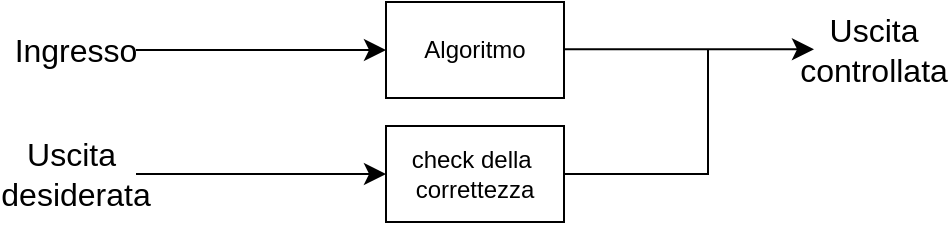 <mxfile version="24.8.0">
  <diagram name="Pagina-1" id="BcJWGKPKeZEPANybrBWA">
    <mxGraphModel dx="859" dy="477" grid="0" gridSize="10" guides="1" tooltips="1" connect="1" arrows="1" fold="1" page="0" pageScale="1" pageWidth="827" pageHeight="1169" math="0" shadow="0">
      <root>
        <mxCell id="0" />
        <mxCell id="1" parent="0" />
        <mxCell id="C0X81BvrRLIn2DtXsn1J-1" value="Ingresso" style="text;html=1;align=center;verticalAlign=middle;whiteSpace=wrap;rounded=0;fontSize=16;" vertex="1" parent="1">
          <mxGeometry x="133" y="150" width="60" height="30" as="geometry" />
        </mxCell>
        <mxCell id="C0X81BvrRLIn2DtXsn1J-2" value="Uscita&amp;nbsp;&lt;div&gt;desiderata&lt;/div&gt;" style="text;html=1;align=center;verticalAlign=middle;whiteSpace=wrap;rounded=0;fontSize=16;" vertex="1" parent="1">
          <mxGeometry x="133" y="212" width="60" height="30" as="geometry" />
        </mxCell>
        <mxCell id="C0X81BvrRLIn2DtXsn1J-3" value="Algoritmo" style="rounded=0;whiteSpace=wrap;html=1;fillColor=none;" vertex="1" parent="1">
          <mxGeometry x="318" y="141" width="89" height="48" as="geometry" />
        </mxCell>
        <mxCell id="C0X81BvrRLIn2DtXsn1J-4" value="check della&amp;nbsp;&lt;div&gt;correttezza&lt;/div&gt;" style="rounded=0;whiteSpace=wrap;html=1;fillColor=none;" vertex="1" parent="1">
          <mxGeometry x="318" y="203" width="89" height="48" as="geometry" />
        </mxCell>
        <mxCell id="C0X81BvrRLIn2DtXsn1J-5" value="Uscita controllata" style="text;html=1;align=center;verticalAlign=middle;whiteSpace=wrap;rounded=0;fontSize=16;" vertex="1" parent="1">
          <mxGeometry x="532" y="150" width="60" height="30" as="geometry" />
        </mxCell>
        <mxCell id="C0X81BvrRLIn2DtXsn1J-6" value="" style="endArrow=classic;html=1;rounded=0;fontSize=12;startSize=8;endSize=8;curved=1;exitX=1;exitY=0.5;exitDx=0;exitDy=0;entryX=0;entryY=0.5;entryDx=0;entryDy=0;" edge="1" parent="1" source="C0X81BvrRLIn2DtXsn1J-1" target="C0X81BvrRLIn2DtXsn1J-3">
          <mxGeometry width="50" height="50" relative="1" as="geometry">
            <mxPoint x="291" y="236" as="sourcePoint" />
            <mxPoint x="341" y="186" as="targetPoint" />
          </mxGeometry>
        </mxCell>
        <mxCell id="C0X81BvrRLIn2DtXsn1J-7" value="" style="endArrow=classic;html=1;rounded=0;fontSize=12;startSize=8;endSize=8;curved=1;exitX=1;exitY=0.5;exitDx=0;exitDy=0;" edge="1" parent="1" source="C0X81BvrRLIn2DtXsn1J-2" target="C0X81BvrRLIn2DtXsn1J-4">
          <mxGeometry width="50" height="50" relative="1" as="geometry">
            <mxPoint x="291" y="236" as="sourcePoint" />
            <mxPoint x="341" y="186" as="targetPoint" />
          </mxGeometry>
        </mxCell>
        <mxCell id="C0X81BvrRLIn2DtXsn1J-8" value="" style="endArrow=classic;html=1;rounded=0;fontSize=12;startSize=8;endSize=8;curved=1;exitX=1;exitY=0.5;exitDx=0;exitDy=0;entryX=0;entryY=0.5;entryDx=0;entryDy=0;" edge="1" parent="1">
          <mxGeometry width="50" height="50" relative="1" as="geometry">
            <mxPoint x="407" y="164.66" as="sourcePoint" />
            <mxPoint x="532" y="164.66" as="targetPoint" />
          </mxGeometry>
        </mxCell>
        <mxCell id="C0X81BvrRLIn2DtXsn1J-9" value="" style="endArrow=none;html=1;rounded=0;fontSize=12;startSize=8;endSize=8;curved=0;entryX=1;entryY=0.5;entryDx=0;entryDy=0;" edge="1" parent="1" target="C0X81BvrRLIn2DtXsn1J-4">
          <mxGeometry width="50" height="50" relative="1" as="geometry">
            <mxPoint x="479" y="165" as="sourcePoint" />
            <mxPoint x="383" y="189" as="targetPoint" />
            <Array as="points">
              <mxPoint x="479" y="227" />
            </Array>
          </mxGeometry>
        </mxCell>
      </root>
    </mxGraphModel>
  </diagram>
</mxfile>
